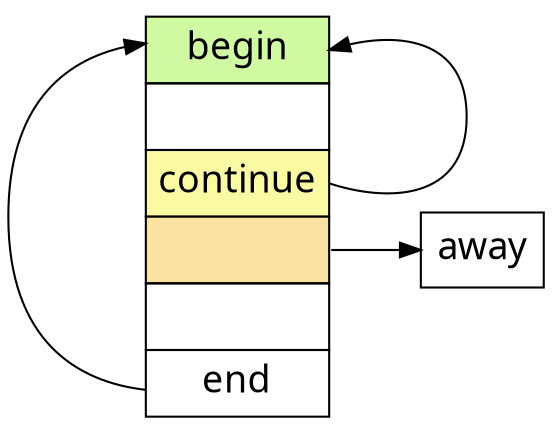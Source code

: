 digraph G {
    graph [ rankdir = LR, overlap=false ]
    node [ shape=box, style=filled, fillcolor=white, fontname="PT Mono", fontsize=18 ]

    loop [
        shape=none,
        label=<
            <table border="0" cellspacing="0" cellpadding="5">
                <tr><td port="begin" border="1" bgcolor="#d0faa2">begin</td></tr>
                <tr><td port="p1" border="1"> </td></tr>
                <tr><td port="middle" border="1" bgcolor="#fafaa2">continue</td></tr>
                <tr><td port="exit" border="1" bgcolor="#fae3a2"> </td></tr>
                <tr><td port="p4" border="1"> </td></tr>
                <tr><td port="end" border="1">end</td></tr>
            </table>
        >
    ]

    loop:middle:e -> loop:begin:e
    loop:end    -> loop:begin
    loop:exit   -> "away"
}
